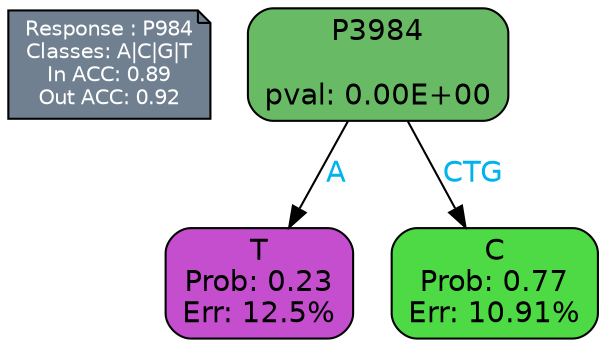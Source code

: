 digraph Tree {
node [shape=box, style="filled, rounded", color="black", fontname=helvetica] ;
graph [ranksep=equally, splines=polylines, bgcolor=transparent, dpi=600] ;
edge [fontname=helvetica] ;
LEGEND [label="Response : P984
Classes: A|C|G|T
In ACC: 0.89
Out ACC: 0.92
",shape=note,align=left,style=filled,fillcolor="slategray",fontcolor="white",fontsize=10];1 [label="P3984

pval: 0.00E+00", fillcolor="#69ba64"] ;
2 [label="T
Prob: 0.23
Err: 12.5%", fillcolor="#c54ecf"] ;
3 [label="C
Prob: 0.77
Err: 10.91%", fillcolor="#4eda45"] ;
1 -> 2 [label="A",fontcolor=deepskyblue2] ;
1 -> 3 [label="CTG",fontcolor=deepskyblue2] ;
{rank = same; 2;3;}{rank = same; LEGEND;1;}}